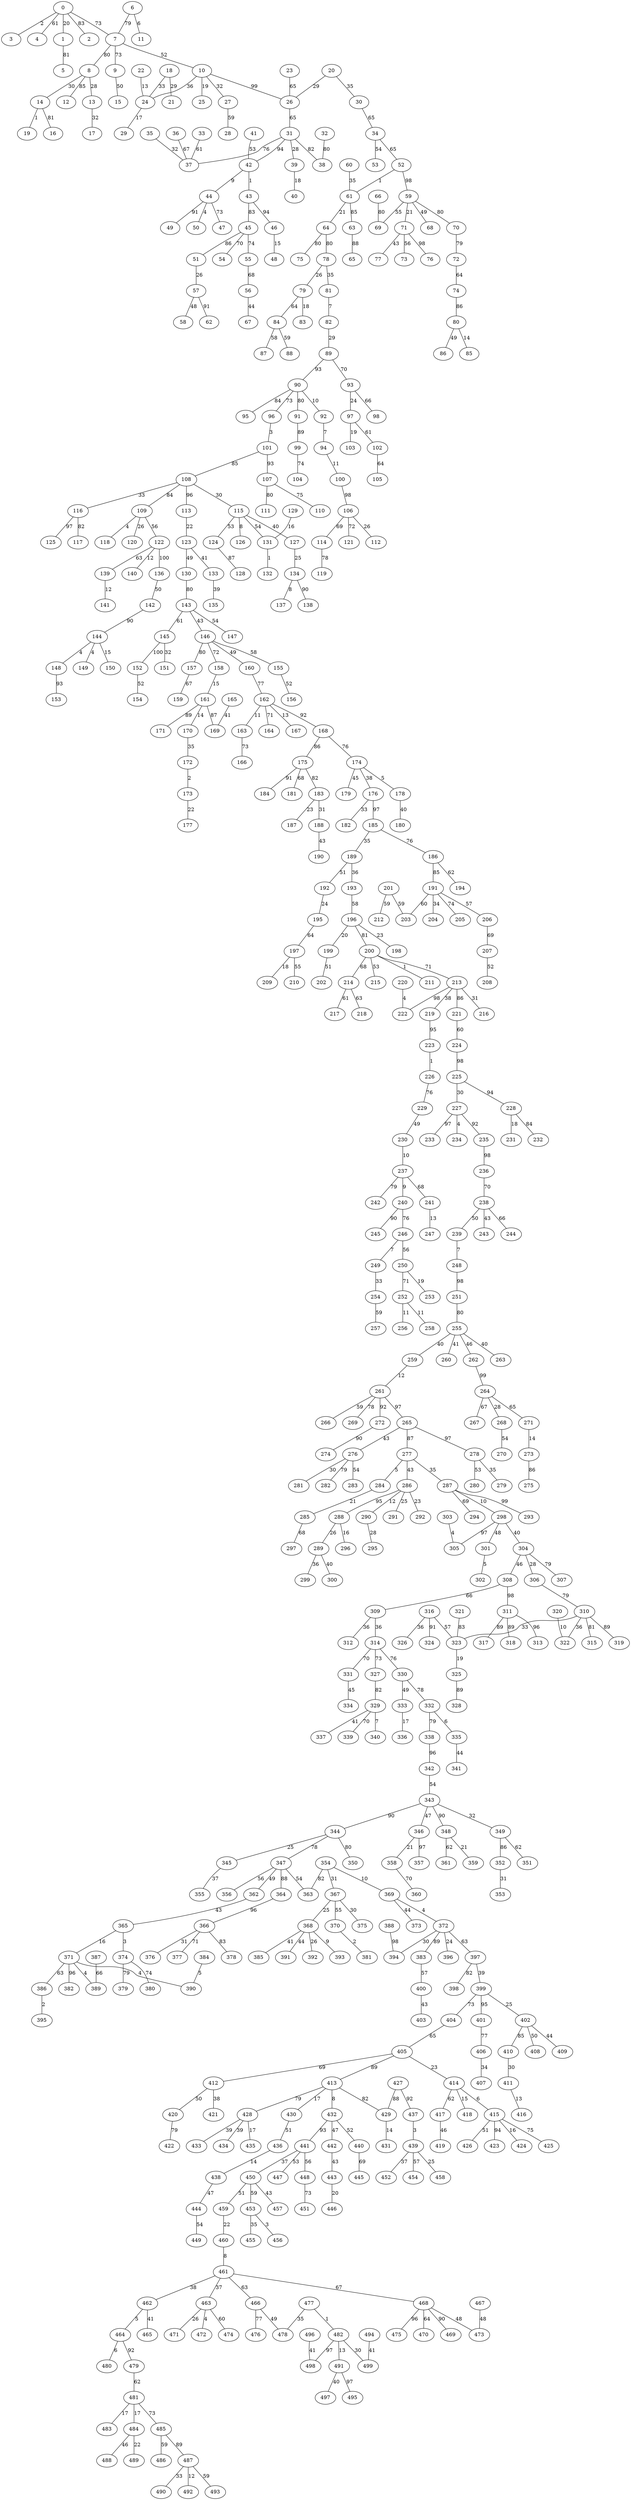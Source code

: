 graph {
  0 [label="0"];
  1 [label="1"];
  2 [label="2"];
  3 [label="3"];
  4 [label="4"];
  5 [label="5"];
  6 [label="6"];
  7 [label="7"];
  8 [label="8"];
  9 [label="9"];
  10 [label="10"];
  11 [label="11"];
  12 [label="12"];
  13 [label="13"];
  14 [label="14"];
  15 [label="15"];
  16 [label="16"];
  17 [label="17"];
  18 [label="18"];
  19 [label="19"];
  20 [label="20"];
  21 [label="21"];
  22 [label="22"];
  23 [label="23"];
  24 [label="24"];
  25 [label="25"];
  26 [label="26"];
  27 [label="27"];
  28 [label="28"];
  29 [label="29"];
  30 [label="30"];
  31 [label="31"];
  32 [label="32"];
  33 [label="33"];
  34 [label="34"];
  35 [label="35"];
  36 [label="36"];
  37 [label="37"];
  38 [label="38"];
  39 [label="39"];
  40 [label="40"];
  41 [label="41"];
  42 [label="42"];
  43 [label="43"];
  44 [label="44"];
  45 [label="45"];
  46 [label="46"];
  47 [label="47"];
  48 [label="48"];
  49 [label="49"];
  50 [label="50"];
  51 [label="51"];
  52 [label="52"];
  53 [label="53"];
  54 [label="54"];
  55 [label="55"];
  56 [label="56"];
  57 [label="57"];
  58 [label="58"];
  59 [label="59"];
  60 [label="60"];
  61 [label="61"];
  62 [label="62"];
  63 [label="63"];
  64 [label="64"];
  65 [label="65"];
  66 [label="66"];
  67 [label="67"];
  68 [label="68"];
  69 [label="69"];
  70 [label="70"];
  71 [label="71"];
  72 [label="72"];
  73 [label="73"];
  74 [label="74"];
  75 [label="75"];
  76 [label="76"];
  77 [label="77"];
  78 [label="78"];
  79 [label="79"];
  80 [label="80"];
  81 [label="81"];
  82 [label="82"];
  83 [label="83"];
  84 [label="84"];
  85 [label="85"];
  86 [label="86"];
  87 [label="87"];
  88 [label="88"];
  89 [label="89"];
  90 [label="90"];
  91 [label="91"];
  92 [label="92"];
  93 [label="93"];
  94 [label="94"];
  95 [label="95"];
  96 [label="96"];
  97 [label="97"];
  98 [label="98"];
  99 [label="99"];
  100 [label="100"];
  101 [label="101"];
  102 [label="102"];
  103 [label="103"];
  104 [label="104"];
  105 [label="105"];
  106 [label="106"];
  107 [label="107"];
  108 [label="108"];
  109 [label="109"];
  110 [label="110"];
  111 [label="111"];
  112 [label="112"];
  113 [label="113"];
  114 [label="114"];
  115 [label="115"];
  116 [label="116"];
  117 [label="117"];
  118 [label="118"];
  119 [label="119"];
  120 [label="120"];
  121 [label="121"];
  122 [label="122"];
  123 [label="123"];
  124 [label="124"];
  125 [label="125"];
  126 [label="126"];
  127 [label="127"];
  128 [label="128"];
  129 [label="129"];
  130 [label="130"];
  131 [label="131"];
  132 [label="132"];
  133 [label="133"];
  134 [label="134"];
  135 [label="135"];
  136 [label="136"];
  137 [label="137"];
  138 [label="138"];
  139 [label="139"];
  140 [label="140"];
  141 [label="141"];
  142 [label="142"];
  143 [label="143"];
  144 [label="144"];
  145 [label="145"];
  146 [label="146"];
  147 [label="147"];
  148 [label="148"];
  149 [label="149"];
  150 [label="150"];
  151 [label="151"];
  152 [label="152"];
  153 [label="153"];
  154 [label="154"];
  155 [label="155"];
  156 [label="156"];
  157 [label="157"];
  158 [label="158"];
  159 [label="159"];
  160 [label="160"];
  161 [label="161"];
  162 [label="162"];
  163 [label="163"];
  164 [label="164"];
  165 [label="165"];
  166 [label="166"];
  167 [label="167"];
  168 [label="168"];
  169 [label="169"];
  170 [label="170"];
  171 [label="171"];
  172 [label="172"];
  173 [label="173"];
  174 [label="174"];
  175 [label="175"];
  176 [label="176"];
  177 [label="177"];
  178 [label="178"];
  179 [label="179"];
  180 [label="180"];
  181 [label="181"];
  182 [label="182"];
  183 [label="183"];
  184 [label="184"];
  185 [label="185"];
  186 [label="186"];
  187 [label="187"];
  188 [label="188"];
  189 [label="189"];
  190 [label="190"];
  191 [label="191"];
  192 [label="192"];
  193 [label="193"];
  194 [label="194"];
  195 [label="195"];
  196 [label="196"];
  197 [label="197"];
  198 [label="198"];
  199 [label="199"];
  200 [label="200"];
  201 [label="201"];
  202 [label="202"];
  203 [label="203"];
  204 [label="204"];
  205 [label="205"];
  206 [label="206"];
  207 [label="207"];
  208 [label="208"];
  209 [label="209"];
  210 [label="210"];
  211 [label="211"];
  212 [label="212"];
  213 [label="213"];
  214 [label="214"];
  215 [label="215"];
  216 [label="216"];
  217 [label="217"];
  218 [label="218"];
  219 [label="219"];
  220 [label="220"];
  221 [label="221"];
  222 [label="222"];
  223 [label="223"];
  224 [label="224"];
  225 [label="225"];
  226 [label="226"];
  227 [label="227"];
  228 [label="228"];
  229 [label="229"];
  230 [label="230"];
  231 [label="231"];
  232 [label="232"];
  233 [label="233"];
  234 [label="234"];
  235 [label="235"];
  236 [label="236"];
  237 [label="237"];
  238 [label="238"];
  239 [label="239"];
  240 [label="240"];
  241 [label="241"];
  242 [label="242"];
  243 [label="243"];
  244 [label="244"];
  245 [label="245"];
  246 [label="246"];
  247 [label="247"];
  248 [label="248"];
  249 [label="249"];
  250 [label="250"];
  251 [label="251"];
  252 [label="252"];
  253 [label="253"];
  254 [label="254"];
  255 [label="255"];
  256 [label="256"];
  257 [label="257"];
  258 [label="258"];
  259 [label="259"];
  260 [label="260"];
  261 [label="261"];
  262 [label="262"];
  263 [label="263"];
  264 [label="264"];
  265 [label="265"];
  266 [label="266"];
  267 [label="267"];
  268 [label="268"];
  269 [label="269"];
  270 [label="270"];
  271 [label="271"];
  272 [label="272"];
  273 [label="273"];
  274 [label="274"];
  275 [label="275"];
  276 [label="276"];
  277 [label="277"];
  278 [label="278"];
  279 [label="279"];
  280 [label="280"];
  281 [label="281"];
  282 [label="282"];
  283 [label="283"];
  284 [label="284"];
  285 [label="285"];
  286 [label="286"];
  287 [label="287"];
  288 [label="288"];
  289 [label="289"];
  290 [label="290"];
  291 [label="291"];
  292 [label="292"];
  293 [label="293"];
  294 [label="294"];
  295 [label="295"];
  296 [label="296"];
  297 [label="297"];
  298 [label="298"];
  299 [label="299"];
  300 [label="300"];
  301 [label="301"];
  302 [label="302"];
  303 [label="303"];
  304 [label="304"];
  305 [label="305"];
  306 [label="306"];
  307 [label="307"];
  308 [label="308"];
  309 [label="309"];
  310 [label="310"];
  311 [label="311"];
  312 [label="312"];
  313 [label="313"];
  314 [label="314"];
  315 [label="315"];
  316 [label="316"];
  317 [label="317"];
  318 [label="318"];
  319 [label="319"];
  320 [label="320"];
  321 [label="321"];
  322 [label="322"];
  323 [label="323"];
  324 [label="324"];
  325 [label="325"];
  326 [label="326"];
  327 [label="327"];
  328 [label="328"];
  329 [label="329"];
  330 [label="330"];
  331 [label="331"];
  332 [label="332"];
  333 [label="333"];
  334 [label="334"];
  335 [label="335"];
  336 [label="336"];
  337 [label="337"];
  338 [label="338"];
  339 [label="339"];
  340 [label="340"];
  341 [label="341"];
  342 [label="342"];
  343 [label="343"];
  344 [label="344"];
  345 [label="345"];
  346 [label="346"];
  347 [label="347"];
  348 [label="348"];
  349 [label="349"];
  350 [label="350"];
  351 [label="351"];
  352 [label="352"];
  353 [label="353"];
  354 [label="354"];
  355 [label="355"];
  356 [label="356"];
  357 [label="357"];
  358 [label="358"];
  359 [label="359"];
  360 [label="360"];
  361 [label="361"];
  362 [label="362"];
  363 [label="363"];
  364 [label="364"];
  365 [label="365"];
  366 [label="366"];
  367 [label="367"];
  368 [label="368"];
  369 [label="369"];
  370 [label="370"];
  371 [label="371"];
  372 [label="372"];
  373 [label="373"];
  374 [label="374"];
  375 [label="375"];
  376 [label="376"];
  377 [label="377"];
  378 [label="378"];
  379 [label="379"];
  380 [label="380"];
  381 [label="381"];
  382 [label="382"];
  383 [label="383"];
  384 [label="384"];
  385 [label="385"];
  386 [label="386"];
  387 [label="387"];
  388 [label="388"];
  389 [label="389"];
  390 [label="390"];
  391 [label="391"];
  392 [label="392"];
  393 [label="393"];
  394 [label="394"];
  395 [label="395"];
  396 [label="396"];
  397 [label="397"];
  398 [label="398"];
  399 [label="399"];
  400 [label="400"];
  401 [label="401"];
  402 [label="402"];
  403 [label="403"];
  404 [label="404"];
  405 [label="405"];
  406 [label="406"];
  407 [label="407"];
  408 [label="408"];
  409 [label="409"];
  410 [label="410"];
  411 [label="411"];
  412 [label="412"];
  413 [label="413"];
  414 [label="414"];
  415 [label="415"];
  416 [label="416"];
  417 [label="417"];
  418 [label="418"];
  419 [label="419"];
  420 [label="420"];
  421 [label="421"];
  422 [label="422"];
  423 [label="423"];
  424 [label="424"];
  425 [label="425"];
  426 [label="426"];
  427 [label="427"];
  428 [label="428"];
  429 [label="429"];
  430 [label="430"];
  431 [label="431"];
  432 [label="432"];
  433 [label="433"];
  434 [label="434"];
  435 [label="435"];
  436 [label="436"];
  437 [label="437"];
  438 [label="438"];
  439 [label="439"];
  440 [label="440"];
  441 [label="441"];
  442 [label="442"];
  443 [label="443"];
  444 [label="444"];
  445 [label="445"];
  446 [label="446"];
  447 [label="447"];
  448 [label="448"];
  449 [label="449"];
  450 [label="450"];
  451 [label="451"];
  452 [label="452"];
  453 [label="453"];
  454 [label="454"];
  455 [label="455"];
  456 [label="456"];
  457 [label="457"];
  458 [label="458"];
  459 [label="459"];
  460 [label="460"];
  461 [label="461"];
  462 [label="462"];
  463 [label="463"];
  464 [label="464"];
  465 [label="465"];
  466 [label="466"];
  467 [label="467"];
  468 [label="468"];
  469 [label="469"];
  470 [label="470"];
  471 [label="471"];
  472 [label="472"];
  473 [label="473"];
  474 [label="474"];
  475 [label="475"];
  476 [label="476"];
  477 [label="477"];
  478 [label="478"];
  479 [label="479"];
  480 [label="480"];
  481 [label="481"];
  482 [label="482"];
  483 [label="483"];
  484 [label="484"];
  485 [label="485"];
  486 [label="486"];
  487 [label="487"];
  488 [label="488"];
  489 [label="489"];
  490 [label="490"];
  491 [label="491"];
  492 [label="492"];
  493 [label="493"];
  494 [label="494"];
  495 [label="495"];
  496 [label="496"];
  497 [label="497"];
  498 [label="498"];
  499 [label="499"];
  0 -- 7 [label="73"];
  0 -- 3 [label="2"];
  0 -- 1 [label="20"];
  0 -- 2 [label="83"];
  0 -- 4 [label="61"];
  1 -- 5 [label="81"];
  6 -- 7 [label="79"];
  6 -- 11 [label="6"];
  7 -- 8 [label="80"];
  7 -- 10 [label="52"];
  7 -- 9 [label="73"];
  8 -- 13 [label="28"];
  8 -- 12 [label="85"];
  8 -- 14 [label="30"];
  9 -- 15 [label="50"];
  10 -- 25 [label="19"];
  10 -- 27 [label="32"];
  10 -- 26 [label="99"];
  10 -- 24 [label="36"];
  13 -- 17 [label="32"];
  14 -- 16 [label="81"];
  14 -- 19 [label="1"];
  18 -- 24 [label="33"];
  18 -- 21 [label="29"];
  20 -- 26 [label="29"];
  20 -- 30 [label="35"];
  22 -- 24 [label="13"];
  23 -- 26 [label="65"];
  24 -- 29 [label="17"];
  26 -- 31 [label="65"];
  27 -- 28 [label="59"];
  30 -- 34 [label="65"];
  31 -- 39 [label="28"];
  31 -- 42 [label="94"];
  31 -- 38 [label="82"];
  31 -- 37 [label="76"];
  32 -- 38 [label="80"];
  33 -- 37 [label="61"];
  34 -- 52 [label="65"];
  34 -- 53 [label="54"];
  35 -- 37 [label="32"];
  36 -- 37 [label="67"];
  39 -- 40 [label="18"];
  41 -- 42 [label="53"];
  42 -- 43 [label="1"];
  42 -- 44 [label="9"];
  43 -- 45 [label="83"];
  43 -- 46 [label="94"];
  44 -- 50 [label="4"];
  44 -- 47 [label="73"];
  44 -- 49 [label="91"];
  45 -- 54 [label="70"];
  45 -- 51 [label="86"];
  45 -- 55 [label="74"];
  46 -- 48 [label="15"];
  51 -- 57 [label="26"];
  52 -- 59 [label="98"];
  52 -- 61 [label="1"];
  55 -- 56 [label="68"];
  56 -- 67 [label="44"];
  57 -- 62 [label="91"];
  57 -- 58 [label="48"];
  59 -- 68 [label="49"];
  59 -- 71 [label="21"];
  59 -- 70 [label="80"];
  59 -- 69 [label="55"];
  60 -- 61 [label="35"];
  61 -- 64 [label="21"];
  61 -- 63 [label="85"];
  63 -- 65 [label="88"];
  64 -- 78 [label="80"];
  64 -- 75 [label="80"];
  66 -- 69 [label="80"];
  70 -- 72 [label="79"];
  71 -- 77 [label="43"];
  71 -- 76 [label="98"];
  71 -- 73 [label="56"];
  72 -- 74 [label="64"];
  74 -- 80 [label="86"];
  78 -- 79 [label="26"];
  78 -- 81 [label="35"];
  79 -- 83 [label="18"];
  79 -- 84 [label="64"];
  80 -- 85 [label="14"];
  80 -- 86 [label="49"];
  81 -- 82 [label="7"];
  82 -- 89 [label="29"];
  84 -- 87 [label="58"];
  84 -- 88 [label="59"];
  89 -- 90 [label="93"];
  89 -- 93 [label="70"];
  90 -- 95 [label="84"];
  90 -- 92 [label="10"];
  90 -- 96 [label="73"];
  90 -- 91 [label="80"];
  91 -- 99 [label="89"];
  92 -- 94 [label="7"];
  93 -- 98 [label="66"];
  93 -- 97 [label="24"];
  94 -- 100 [label="11"];
  96 -- 101 [label="3"];
  97 -- 103 [label="19"];
  97 -- 102 [label="61"];
  99 -- 104 [label="74"];
  100 -- 106 [label="98"];
  101 -- 107 [label="93"];
  101 -- 108 [label="85"];
  102 -- 105 [label="64"];
  106 -- 121 [label="72"];
  106 -- 114 [label="69"];
  106 -- 112 [label="26"];
  107 -- 110 [label="75"];
  107 -- 111 [label="80"];
  108 -- 109 [label="84"];
  108 -- 115 [label="30"];
  108 -- 116 [label="33"];
  108 -- 113 [label="96"];
  109 -- 118 [label="4"];
  109 -- 122 [label="56"];
  109 -- 120 [label="26"];
  113 -- 123 [label="22"];
  114 -- 119 [label="78"];
  115 -- 131 [label="54"];
  115 -- 127 [label="40"];
  115 -- 126 [label="8"];
  115 -- 124 [label="53"];
  116 -- 125 [label="97"];
  116 -- 117 [label="82"];
  122 -- 140 [label="12"];
  122 -- 136 [label="100"];
  122 -- 139 [label="63"];
  123 -- 133 [label="41"];
  123 -- 130 [label="49"];
  124 -- 128 [label="87"];
  127 -- 134 [label="25"];
  129 -- 131 [label="16"];
  130 -- 143 [label="80"];
  131 -- 132 [label="1"];
  133 -- 135 [label="39"];
  134 -- 137 [label="8"];
  134 -- 138 [label="90"];
  136 -- 142 [label="50"];
  139 -- 141 [label="12"];
  142 -- 144 [label="90"];
  143 -- 145 [label="61"];
  143 -- 146 [label="43"];
  143 -- 147 [label="54"];
  144 -- 148 [label="4"];
  144 -- 150 [label="15"];
  144 -- 149 [label="4"];
  145 -- 151 [label="32"];
  145 -- 152 [label="100"];
  146 -- 157 [label="80"];
  146 -- 160 [label="49"];
  146 -- 155 [label="58"];
  146 -- 158 [label="72"];
  148 -- 153 [label="93"];
  152 -- 154 [label="52"];
  155 -- 156 [label="52"];
  157 -- 159 [label="67"];
  158 -- 161 [label="15"];
  160 -- 162 [label="77"];
  161 -- 171 [label="89"];
  161 -- 170 [label="14"];
  161 -- 169 [label="87"];
  162 -- 167 [label="13"];
  162 -- 163 [label="11"];
  162 -- 164 [label="71"];
  162 -- 168 [label="92"];
  163 -- 166 [label="73"];
  165 -- 169 [label="41"];
  168 -- 174 [label="76"];
  168 -- 175 [label="86"];
  170 -- 172 [label="35"];
  172 -- 173 [label="2"];
  173 -- 177 [label="22"];
  174 -- 176 [label="38"];
  174 -- 179 [label="45"];
  174 -- 178 [label="5"];
  175 -- 183 [label="82"];
  175 -- 184 [label="91"];
  175 -- 181 [label="68"];
  176 -- 185 [label="97"];
  176 -- 182 [label="33"];
  178 -- 180 [label="40"];
  183 -- 188 [label="31"];
  183 -- 187 [label="23"];
  185 -- 189 [label="35"];
  185 -- 186 [label="76"];
  186 -- 194 [label="62"];
  186 -- 191 [label="85"];
  188 -- 190 [label="43"];
  189 -- 192 [label="51"];
  189 -- 193 [label="36"];
  191 -- 205 [label="74"];
  191 -- 206 [label="57"];
  191 -- 203 [label="60"];
  191 -- 204 [label="34"];
  192 -- 195 [label="24"];
  193 -- 196 [label="58"];
  195 -- 197 [label="64"];
  196 -- 198 [label="23"];
  196 -- 200 [label="81"];
  196 -- 199 [label="20"];
  197 -- 210 [label="55"];
  197 -- 209 [label="18"];
  199 -- 202 [label="51"];
  200 -- 214 [label="68"];
  200 -- 213 [label="71"];
  200 -- 215 [label="53"];
  200 -- 211 [label="1"];
  201 -- 203 [label="59"];
  201 -- 212 [label="59"];
  206 -- 207 [label="69"];
  207 -- 208 [label="52"];
  213 -- 222 [label="98"];
  213 -- 221 [label="86"];
  213 -- 219 [label="38"];
  213 -- 216 [label="31"];
  214 -- 218 [label="63"];
  214 -- 217 [label="61"];
  219 -- 223 [label="95"];
  220 -- 222 [label="4"];
  221 -- 224 [label="60"];
  223 -- 226 [label="1"];
  224 -- 225 [label="98"];
  225 -- 228 [label="94"];
  225 -- 227 [label="30"];
  226 -- 229 [label="76"];
  227 -- 235 [label="92"];
  227 -- 233 [label="97"];
  227 -- 234 [label="4"];
  228 -- 231 [label="18"];
  228 -- 232 [label="84"];
  229 -- 230 [label="49"];
  230 -- 237 [label="10"];
  235 -- 236 [label="98"];
  236 -- 238 [label="70"];
  237 -- 241 [label="68"];
  237 -- 242 [label="79"];
  237 -- 240 [label="9"];
  238 -- 243 [label="43"];
  238 -- 244 [label="66"];
  238 -- 239 [label="50"];
  239 -- 248 [label="7"];
  240 -- 245 [label="90"];
  240 -- 246 [label="76"];
  241 -- 247 [label="13"];
  246 -- 249 [label="7"];
  246 -- 250 [label="56"];
  248 -- 251 [label="98"];
  249 -- 254 [label="33"];
  250 -- 252 [label="71"];
  250 -- 253 [label="19"];
  251 -- 255 [label="80"];
  252 -- 258 [label="11"];
  252 -- 256 [label="11"];
  254 -- 257 [label="59"];
  255 -- 263 [label="40"];
  255 -- 259 [label="40"];
  255 -- 260 [label="41"];
  255 -- 262 [label="46"];
  259 -- 261 [label="12"];
  261 -- 269 [label="78"];
  261 -- 272 [label="92"];
  261 -- 265 [label="97"];
  261 -- 266 [label="59"];
  262 -- 264 [label="99"];
  264 -- 268 [label="28"];
  264 -- 267 [label="67"];
  264 -- 271 [label="65"];
  265 -- 276 [label="43"];
  265 -- 278 [label="97"];
  265 -- 277 [label="87"];
  268 -- 270 [label="54"];
  271 -- 273 [label="14"];
  272 -- 274 [label="90"];
  273 -- 275 [label="86"];
  276 -- 282 [label="79"];
  276 -- 281 [label="30"];
  276 -- 283 [label="54"];
  277 -- 286 [label="43"];
  277 -- 284 [label="5"];
  277 -- 287 [label="35"];
  278 -- 279 [label="35"];
  278 -- 280 [label="53"];
  284 -- 285 [label="21"];
  285 -- 297 [label="68"];
  286 -- 288 [label="95"];
  286 -- 291 [label="25"];
  286 -- 292 [label="23"];
  286 -- 290 [label="12"];
  287 -- 294 [label="69"];
  287 -- 293 [label="99"];
  287 -- 298 [label="10"];
  288 -- 296 [label="16"];
  288 -- 289 [label="26"];
  289 -- 300 [label="40"];
  289 -- 299 [label="36"];
  290 -- 295 [label="28"];
  298 -- 305 [label="97"];
  298 -- 301 [label="48"];
  298 -- 304 [label="40"];
  301 -- 302 [label="5"];
  303 -- 305 [label="4"];
  304 -- 308 [label="46"];
  304 -- 307 [label="79"];
  304 -- 306 [label="28"];
  306 -- 310 [label="79"];
  308 -- 311 [label="98"];
  308 -- 309 [label="66"];
  309 -- 312 [label="36"];
  309 -- 314 [label="36"];
  310 -- 315 [label="81"];
  310 -- 323 [label="33"];
  310 -- 319 [label="89"];
  310 -- 322 [label="36"];
  311 -- 318 [label="89"];
  311 -- 317 [label="89"];
  311 -- 313 [label="96"];
  314 -- 331 [label="70"];
  314 -- 330 [label="76"];
  314 -- 327 [label="73"];
  316 -- 323 [label="57"];
  316 -- 326 [label="36"];
  316 -- 324 [label="91"];
  320 -- 322 [label="10"];
  321 -- 323 [label="83"];
  323 -- 325 [label="19"];
  325 -- 328 [label="89"];
  327 -- 329 [label="82"];
  329 -- 337 [label="41"];
  329 -- 340 [label="7"];
  329 -- 339 [label="70"];
  330 -- 332 [label="78"];
  330 -- 333 [label="49"];
  331 -- 334 [label="45"];
  332 -- 338 [label="79"];
  332 -- 335 [label="6"];
  333 -- 336 [label="17"];
  335 -- 341 [label="44"];
  338 -- 342 [label="96"];
  342 -- 343 [label="54"];
  343 -- 349 [label="32"];
  343 -- 348 [label="90"];
  343 -- 344 [label="90"];
  343 -- 346 [label="47"];
  344 -- 350 [label="80"];
  344 -- 347 [label="78"];
  344 -- 345 [label="25"];
  345 -- 355 [label="37"];
  346 -- 358 [label="21"];
  346 -- 357 [label="97"];
  347 -- 362 [label="49"];
  347 -- 364 [label="88"];
  347 -- 356 [label="56"];
  347 -- 363 [label="54"];
  348 -- 361 [label="62"];
  348 -- 359 [label="21"];
  349 -- 352 [label="86"];
  349 -- 351 [label="62"];
  352 -- 353 [label="31"];
  354 -- 367 [label="31"];
  354 -- 369 [label="10"];
  354 -- 363 [label="82"];
  358 -- 360 [label="70"];
  362 -- 365 [label="43"];
  364 -- 366 [label="96"];
  365 -- 374 [label="3"];
  365 -- 371 [label="16"];
  366 -- 377 [label="71"];
  366 -- 378 [label="83"];
  366 -- 376 [label="31"];
  367 -- 370 [label="55"];
  367 -- 368 [label="25"];
  367 -- 375 [label="30"];
  368 -- 393 [label="9"];
  368 -- 392 [label="26"];
  368 -- 391 [label="44"];
  368 -- 385 [label="41"];
  369 -- 373 [label="44"];
  369 -- 372 [label="4"];
  370 -- 381 [label="2"];
  371 -- 390 [label="4"];
  371 -- 382 [label="96"];
  371 -- 389 [label="4"];
  371 -- 386 [label="63"];
  372 -- 396 [label="24"];
  372 -- 397 [label="63"];
  372 -- 383 [label="89"];
  372 -- 394 [label="30"];
  374 -- 380 [label="74"];
  374 -- 379 [label="79"];
  383 -- 400 [label="57"];
  384 -- 390 [label="5"];
  386 -- 395 [label="2"];
  387 -- 389 [label="66"];
  388 -- 394 [label="98"];
  397 -- 399 [label="39"];
  397 -- 398 [label="82"];
  399 -- 402 [label="25"];
  399 -- 401 [label="95"];
  399 -- 404 [label="73"];
  400 -- 403 [label="43"];
  401 -- 406 [label="77"];
  402 -- 410 [label="85"];
  402 -- 408 [label="50"];
  402 -- 409 [label="44"];
  404 -- 405 [label="65"];
  405 -- 412 [label="69"];
  405 -- 413 [label="89"];
  405 -- 414 [label="23"];
  406 -- 407 [label="34"];
  410 -- 411 [label="30"];
  411 -- 416 [label="13"];
  412 -- 421 [label="38"];
  412 -- 420 [label="50"];
  413 -- 428 [label="79"];
  413 -- 429 [label="82"];
  413 -- 432 [label="8"];
  413 -- 430 [label="17"];
  414 -- 415 [label="6"];
  414 -- 417 [label="62"];
  414 -- 418 [label="15"];
  415 -- 424 [label="16"];
  415 -- 423 [label="94"];
  415 -- 425 [label="75"];
  415 -- 426 [label="51"];
  417 -- 419 [label="46"];
  420 -- 422 [label="79"];
  427 -- 437 [label="92"];
  427 -- 429 [label="88"];
  428 -- 433 [label="39"];
  428 -- 434 [label="39"];
  428 -- 435 [label="17"];
  429 -- 431 [label="14"];
  430 -- 436 [label="51"];
  432 -- 442 [label="47"];
  432 -- 441 [label="93"];
  432 -- 440 [label="52"];
  436 -- 438 [label="14"];
  437 -- 439 [label="3"];
  438 -- 444 [label="47"];
  439 -- 454 [label="57"];
  439 -- 452 [label="37"];
  439 -- 458 [label="25"];
  440 -- 445 [label="69"];
  441 -- 448 [label="56"];
  441 -- 450 [label="37"];
  441 -- 447 [label="53"];
  442 -- 443 [label="43"];
  443 -- 446 [label="20"];
  444 -- 449 [label="54"];
  448 -- 451 [label="73"];
  450 -- 453 [label="59"];
  450 -- 457 [label="43"];
  450 -- 459 [label="51"];
  453 -- 456 [label="3"];
  453 -- 455 [label="35"];
  459 -- 460 [label="22"];
  460 -- 461 [label="8"];
  461 -- 462 [label="38"];
  461 -- 466 [label="63"];
  461 -- 468 [label="67"];
  461 -- 463 [label="37"];
  462 -- 465 [label="41"];
  462 -- 464 [label="5"];
  463 -- 474 [label="60"];
  463 -- 472 [label="4"];
  463 -- 471 [label="26"];
  464 -- 479 [label="92"];
  464 -- 480 [label="6"];
  466 -- 476 [label="77"];
  466 -- 478 [label="49"];
  467 -- 473 [label="48"];
  468 -- 473 [label="48"];
  468 -- 475 [label="96"];
  468 -- 469 [label="90"];
  468 -- 470 [label="64"];
  477 -- 482 [label="1"];
  477 -- 478 [label="35"];
  479 -- 481 [label="62"];
  481 -- 484 [label="17"];
  481 -- 485 [label="73"];
  481 -- 483 [label="17"];
  482 -- 491 [label="13"];
  482 -- 498 [label="97"];
  482 -- 499 [label="30"];
  484 -- 489 [label="22"];
  484 -- 488 [label="46"];
  485 -- 486 [label="59"];
  485 -- 487 [label="89"];
  487 -- 492 [label="12"];
  487 -- 493 [label="59"];
  487 -- 490 [label="33"];
  491 -- 497 [label="40"];
  491 -- 495 [label="97"];
  494 -- 499 [label="41"];
  496 -- 498 [label="41"];
}